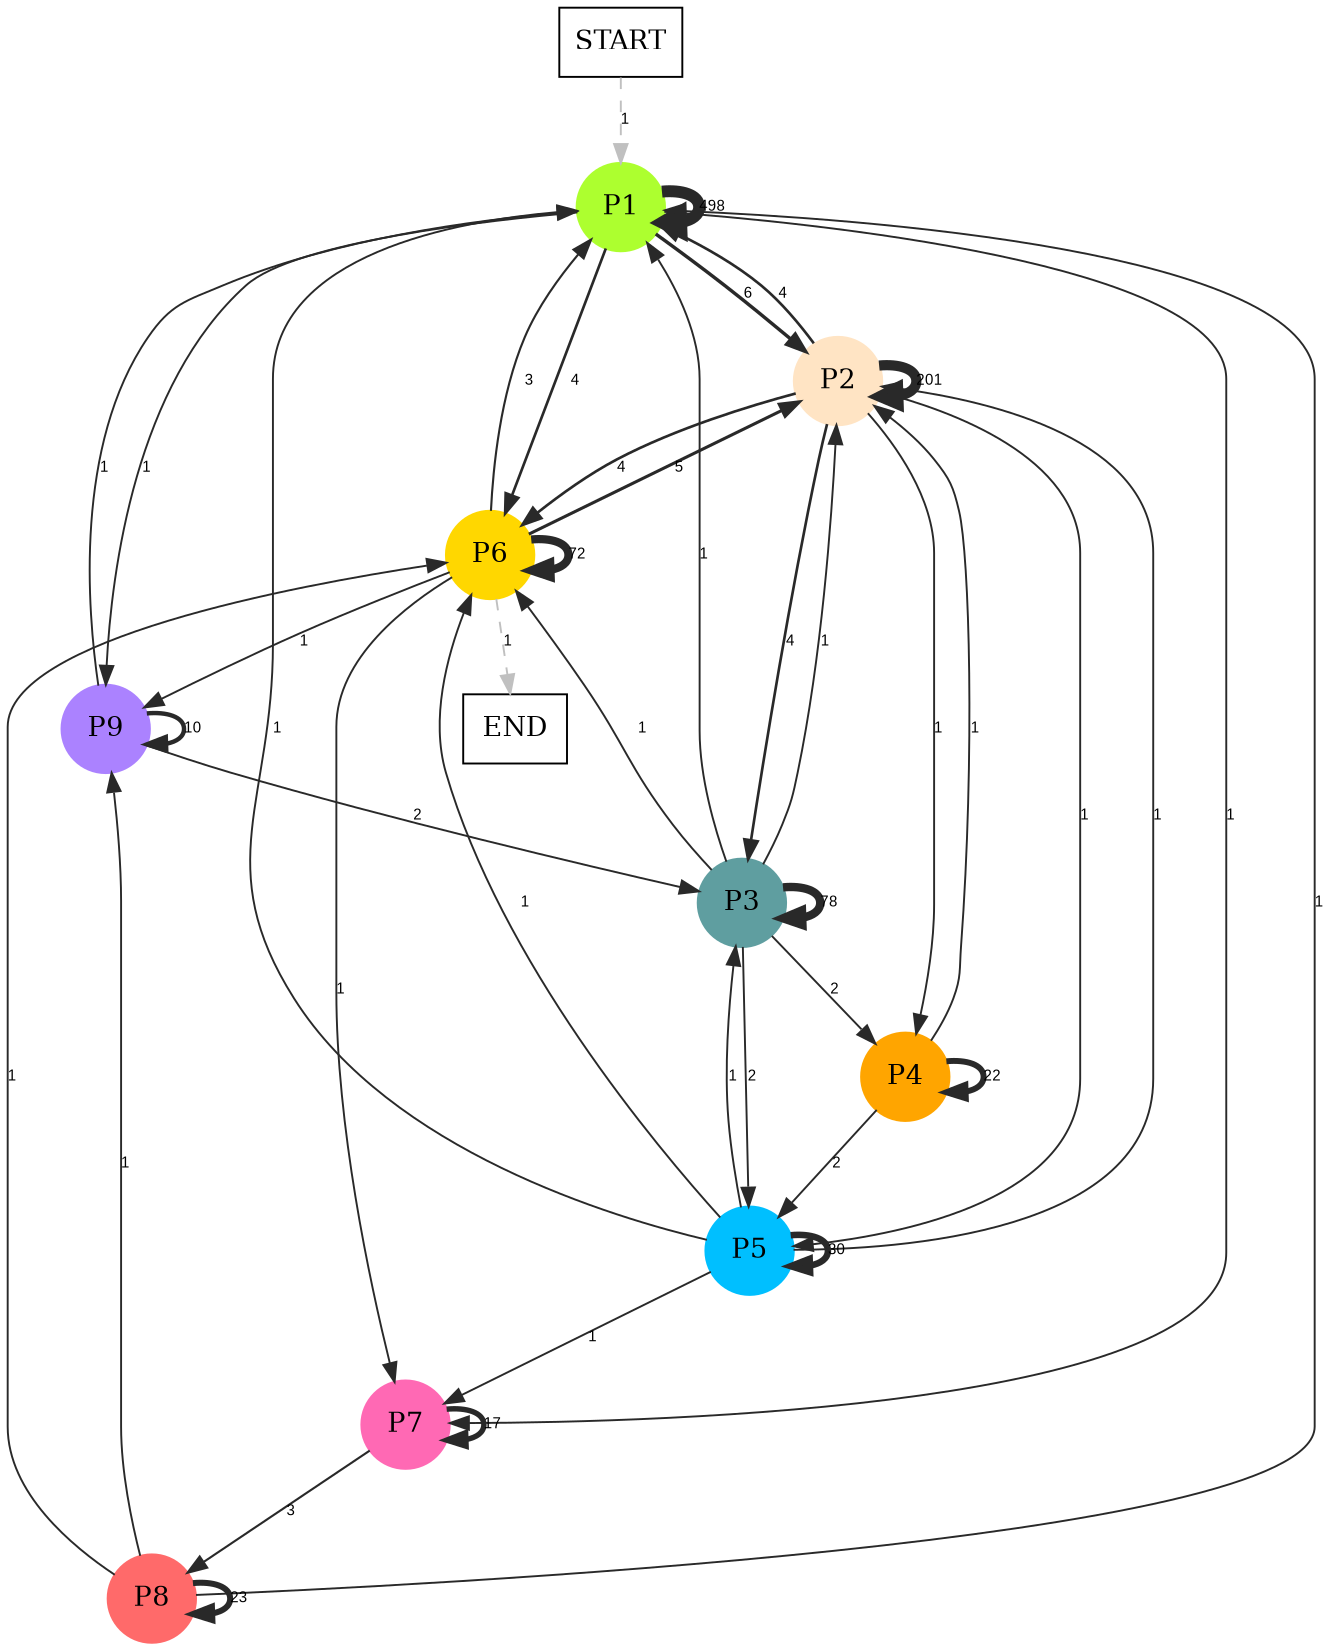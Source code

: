 digraph graphname {
	dpi = 150
	size="16,11!";
	margin = 0;
"P1" [shape=circle, color=greenyellow, style=filled]"P2" [shape=circle, color=bisque, style=filled]"P3" [shape=circle, color=cadetblue, style=filled]"P4" [shape=circle, color=orange, style=filled]"P5" [shape=circle, color=deepskyblue, style=filled]"P6" [shape=circle, color=gold, style=filled]"P7" [shape=circle, color=hotpink, style=filled]"P8" [shape=circle, color=indianred1, style=filled]"P9" [shape=circle, color=mediumpurple1, style=filled]"START" [shape=box, fillcolor=white, style=filled, color=black]"END" [shape=box, fillcolor=white, style=filled, color=black]"P1" -> "P1" [ color=grey16 penwidth = "6.210600077024653"label ="498" labelfloat=false fontname="Arial" fontsize=8]
"P1" -> "P2" [ color=grey16 penwidth = "1.791759469228055"label ="6" labelfloat=false fontname="Arial" fontsize=8]
"P1" -> "P6" [ color=grey16 penwidth = "1.3862943611198906"label ="4" labelfloat=false fontname="Arial" fontsize=8]
"P1" -> "P7" [ color=grey16 penwidth = "1"label ="1" labelfloat=false fontname="Arial" fontsize=8]
"P1" -> "P9" [ color=grey16 penwidth = "1"label ="1" labelfloat=false fontname="Arial" fontsize=8]
"P2" -> "P1" [ color=grey16 penwidth = "1.3862943611198906"label ="4" labelfloat=false fontname="Arial" fontsize=8]
"P2" -> "P2" [ color=grey16 penwidth = "5.303304908059076"label ="201" labelfloat=false fontname="Arial" fontsize=8]
"P2" -> "P3" [ color=grey16 penwidth = "1.3862943611198906"label ="4" labelfloat=false fontname="Arial" fontsize=8]
"P2" -> "P4" [ color=grey16 penwidth = "1"label ="1" labelfloat=false fontname="Arial" fontsize=8]
"P2" -> "P5" [ color=grey16 penwidth = "1"label ="1" labelfloat=false fontname="Arial" fontsize=8]
"P2" -> "P6" [ color=grey16 penwidth = "1.3862943611198906"label ="4" labelfloat=false fontname="Arial" fontsize=8]
"P3" -> "P1" [ color=grey16 penwidth = "1"label ="1" labelfloat=false fontname="Arial" fontsize=8]
"P3" -> "P2" [ color=grey16 penwidth = "1"label ="1" labelfloat=false fontname="Arial" fontsize=8]
"P3" -> "P3" [ color=grey16 penwidth = "4.356708826689592"label ="78" labelfloat=false fontname="Arial" fontsize=8]
"P3" -> "P4" [ color=grey16 penwidth = "1"label ="2" labelfloat=false fontname="Arial" fontsize=8]
"P3" -> "P5" [ color=grey16 penwidth = "1"label ="2" labelfloat=false fontname="Arial" fontsize=8]
"P3" -> "P6" [ color=grey16 penwidth = "1"label ="1" labelfloat=false fontname="Arial" fontsize=8]
"P4" -> "P2" [ color=grey16 penwidth = "1"label ="1" labelfloat=false fontname="Arial" fontsize=8]
"P4" -> "P4" [ color=grey16 penwidth = "3.091042453358316"label ="22" labelfloat=false fontname="Arial" fontsize=8]
"P4" -> "P5" [ color=grey16 penwidth = "1"label ="2" labelfloat=false fontname="Arial" fontsize=8]
"P5" -> "P1" [ color=grey16 penwidth = "1"label ="1" labelfloat=false fontname="Arial" fontsize=8]
"P5" -> "P2" [ color=grey16 penwidth = "1"label ="1" labelfloat=false fontname="Arial" fontsize=8]
"P5" -> "P3" [ color=grey16 penwidth = "1"label ="1" labelfloat=false fontname="Arial" fontsize=8]
"P5" -> "P5" [ color=grey16 penwidth = "3.4011973816621555"label ="30" labelfloat=false fontname="Arial" fontsize=8]
"P5" -> "P6" [ color=grey16 penwidth = "1"label ="1" labelfloat=false fontname="Arial" fontsize=8]
"P5" -> "P7" [ color=grey16 penwidth = "1"label ="1" labelfloat=false fontname="Arial" fontsize=8]
"P6" -> "P1" [ color=grey16 penwidth = "1.0986122886681098"label ="3" labelfloat=false fontname="Arial" fontsize=8]
"P6" -> "P2" [ color=grey16 penwidth = "1.6094379124341003"label ="5" labelfloat=false fontname="Arial" fontsize=8]
"P6" -> "P6" [ color=grey16 penwidth = "4.276666119016055"label ="72" labelfloat=false fontname="Arial" fontsize=8]
"P6" -> "P7" [ color=grey16 penwidth = "1"label ="1" labelfloat=false fontname="Arial" fontsize=8]
"P6" -> "P9" [ color=grey16 penwidth = "1"label ="1" labelfloat=false fontname="Arial" fontsize=8]
"P6" -> "END" [ style = dashed color=grey label ="1" labelfloat=false fontname="Arial" fontsize=8]
"P7" -> "P7" [ color=grey16 penwidth = "2.833213344056216"label ="17" labelfloat=false fontname="Arial" fontsize=8]
"P7" -> "P8" [ color=grey16 penwidth = "1.0986122886681098"label ="3" labelfloat=false fontname="Arial" fontsize=8]
"P8" -> "P1" [ color=grey16 penwidth = "1"label ="1" labelfloat=false fontname="Arial" fontsize=8]
"P8" -> "P6" [ color=grey16 penwidth = "1"label ="1" labelfloat=false fontname="Arial" fontsize=8]
"P8" -> "P8" [ color=grey16 penwidth = "3.1354942159291497"label ="23" labelfloat=false fontname="Arial" fontsize=8]
"P8" -> "P9" [ color=grey16 penwidth = "1"label ="1" labelfloat=false fontname="Arial" fontsize=8]
"P9" -> "P1" [ color=grey16 penwidth = "1"label ="1" labelfloat=false fontname="Arial" fontsize=8]
"P9" -> "P3" [ color=grey16 penwidth = "1"label ="2" labelfloat=false fontname="Arial" fontsize=8]
"P9" -> "P9" [ color=grey16 penwidth = "2.302585092994046"label ="10" labelfloat=false fontname="Arial" fontsize=8]
"START" -> "P1" [ style = dashed color=grey label ="1" labelfloat=false fontname="Arial" fontsize=8]
}